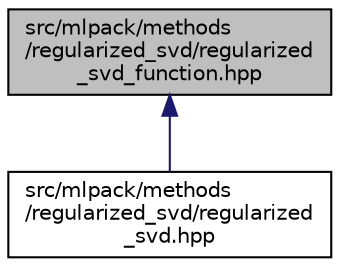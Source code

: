 digraph "src/mlpack/methods/regularized_svd/regularized_svd_function.hpp"
{
  edge [fontname="Helvetica",fontsize="10",labelfontname="Helvetica",labelfontsize="10"];
  node [fontname="Helvetica",fontsize="10",shape=record];
  Node1 [label="src/mlpack/methods\l/regularized_svd/regularized\l_svd_function.hpp",height=0.2,width=0.4,color="black", fillcolor="grey75", style="filled" fontcolor="black"];
  Node1 -> Node2 [dir="back",color="midnightblue",fontsize="10",style="solid",fontname="Helvetica"];
  Node2 [label="src/mlpack/methods\l/regularized_svd/regularized\l_svd.hpp",height=0.2,width=0.4,color="black", fillcolor="white", style="filled",URL="$regularized__svd_8hpp.html"];
}
